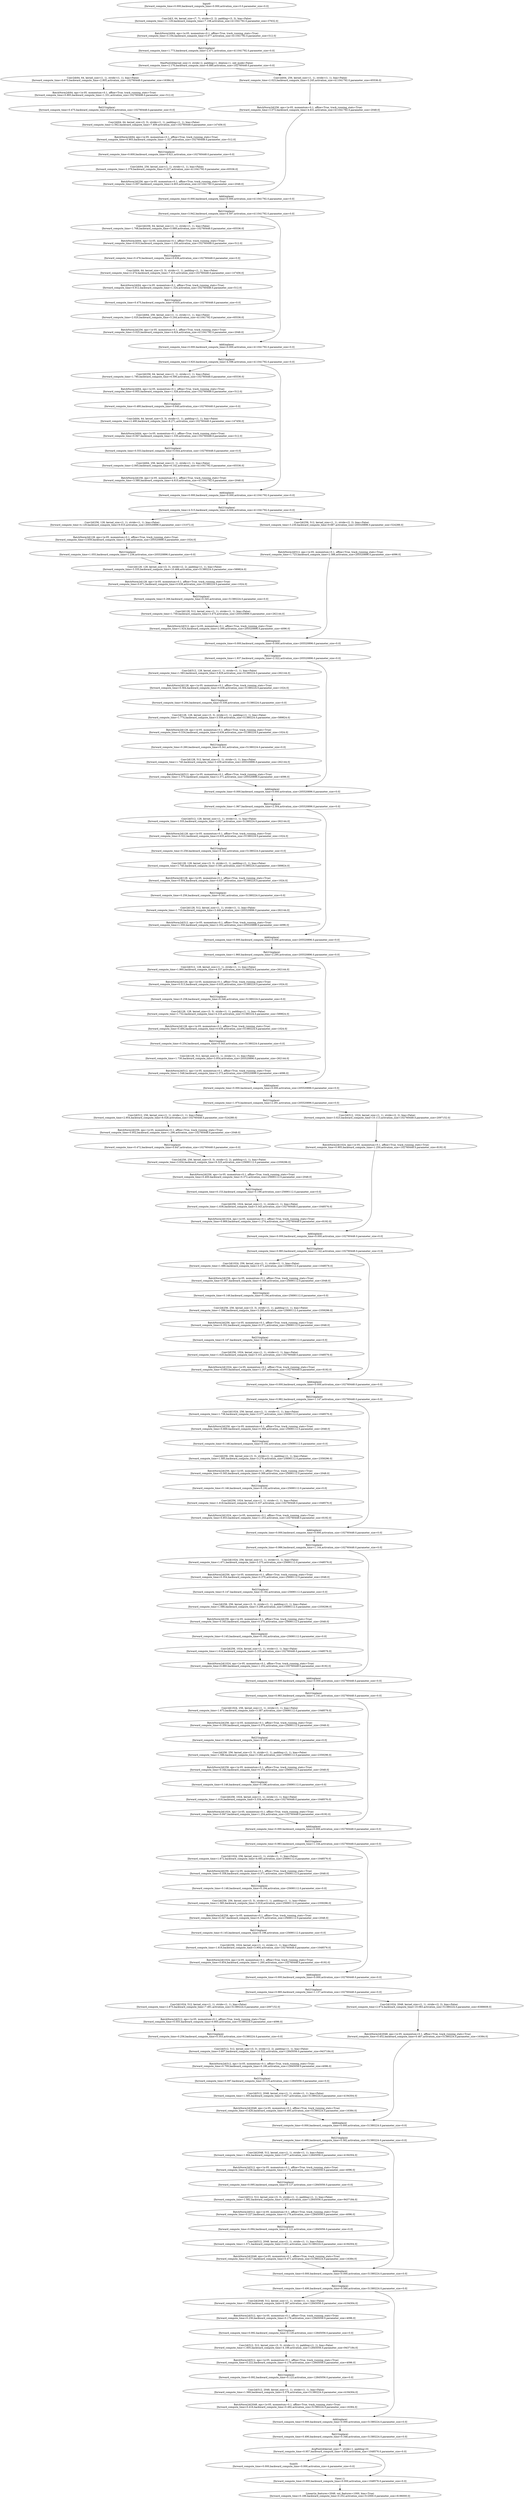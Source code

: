 digraph {
	node1 [label="Input0\n[forward_compute_time=0.000,backward_compute_time=0.000,activation_size=0.0,parameter_size=0.0]"]
	node2 [label="Conv2d(3, 64, kernel_size=(7, 7), stride=(2, 2), padding=(3, 3), bias=False)\n[forward_compute_time=11.129,backward_compute_time=7.108,activation_size=411041792.0,parameter_size=37632.0]"]
	node3 [label="BatchNorm2d(64, eps=1e-05, momentum=0.1, affine=True, track_running_stats=True)\n[forward_compute_time=3.104,backward_compute_time=5.077,activation_size=411041792.0,parameter_size=512.0]"]
	node4 [label="ReLU(inplace)\n[forward_compute_time=1.773,backward_compute_time=2.471,activation_size=411041792.0,parameter_size=0.0]"]
	node5 [label="MaxPool2d(kernel_size=3, stride=2, padding=1, dilation=1, ceil_mode=False)\n[forward_compute_time=2.170,backward_compute_time=6.880,activation_size=102760448.0,parameter_size=0.0]"]
	node6 [label="Conv2d(64, 64, kernel_size=(1, 1), stride=(1, 1), bias=False)\n[forward_compute_time=0.670,backward_compute_time=2.805,activation_size=102760448.0,parameter_size=16384.0]"]
	node7 [label="BatchNorm2d(64, eps=1e-05, momentum=0.1, affine=True, track_running_stats=True)\n[forward_compute_time=0.893,backward_compute_time=1.331,activation_size=102760448.0,parameter_size=512.0]"]
	node8 [label="ReLU(inplace)\n[forward_compute_time=0.475,backward_compute_time=0.619,activation_size=102760448.0,parameter_size=0.0]"]
	node9 [label="Conv2d(64, 64, kernel_size=(3, 3), stride=(1, 1), padding=(1, 1), bias=False)\n[forward_compute_time=2.562,backward_compute_time=7.409,activation_size=102760448.0,parameter_size=147456.0]"]
	node10 [label="BatchNorm2d(64, eps=1e-05, momentum=0.1, affine=True, track_running_stats=True)\n[forward_compute_time=0.903,backward_compute_time=1.327,activation_size=102760448.0,parameter_size=512.0]"]
	node11 [label="ReLU(inplace)\n[forward_compute_time=0.600,backward_compute_time=0.621,activation_size=102760448.0,parameter_size=0.0]"]
	node12 [label="Conv2d(64, 256, kernel_size=(1, 1), stride=(1, 1), bias=False)\n[forward_compute_time=2.379,backward_compute_time=5.227,activation_size=411041792.0,parameter_size=65536.0]"]
	node13 [label="BatchNorm2d(256, eps=1e-05, momentum=0.1, affine=True, track_running_stats=True)\n[forward_compute_time=3.007,backward_compute_time=4.603,activation_size=411041792.0,parameter_size=2048.0]"]
	node14 [label="Conv2d(64, 256, kernel_size=(1, 1), stride=(1, 1), bias=False)\n[forward_compute_time=2.023,backward_compute_time=5.245,activation_size=411041792.0,parameter_size=65536.0]"]
	node15 [label="BatchNorm2d(256, eps=1e-05, momentum=0.1, affine=True, track_running_stats=True)\n[forward_compute_time=3.073,backward_compute_time=4.631,activation_size=411041792.0,parameter_size=2048.0]"]
	node16 [label="Add(inplace)\n[forward_compute_time=0.000,backward_compute_time=0.000,activation_size=411041792.0,parameter_size=0.0]"]
	node17 [label="ReLU(inplace)\n[forward_compute_time=3.942,backward_compute_time=4.597,activation_size=411041792.0,parameter_size=0.0]"]
	node18 [label="Conv2d(256, 64, kernel_size=(1, 1), stride=(1, 1), bias=False)\n[forward_compute_time=1.768,backward_compute_time=5.689,activation_size=102760448.0,parameter_size=65536.0]"]
	node19 [label="BatchNorm2d(64, eps=1e-05, momentum=0.1, affine=True, track_running_stats=True)\n[forward_compute_time=0.910,backward_compute_time=1.330,activation_size=102760448.0,parameter_size=512.0]"]
	node20 [label="ReLU(inplace)\n[forward_compute_time=0.476,backward_compute_time=0.636,activation_size=102760448.0,parameter_size=0.0]"]
	node21 [label="Conv2d(64, 64, kernel_size=(3, 3), stride=(1, 1), padding=(1, 1), bias=False)\n[forward_compute_time=2.474,backward_compute_time=7.415,activation_size=102760448.0,parameter_size=147456.0]"]
	node22 [label="BatchNorm2d(64, eps=1e-05, momentum=0.1, affine=True, track_running_stats=True)\n[forward_compute_time=0.912,backward_compute_time=1.324,activation_size=102760448.0,parameter_size=512.0]"]
	node23 [label="ReLU(inplace)\n[forward_compute_time=0.475,backward_compute_time=0.635,activation_size=102760448.0,parameter_size=0.0]"]
	node24 [label="Conv2d(64, 256, kernel_size=(1, 1), stride=(1, 1), bias=False)\n[forward_compute_time=2.020,backward_compute_time=5.244,activation_size=411041792.0,parameter_size=65536.0]"]
	node25 [label="BatchNorm2d(256, eps=1e-05, momentum=0.1, affine=True, track_running_stats=True)\n[forward_compute_time=3.025,backward_compute_time=4.624,activation_size=411041792.0,parameter_size=2048.0]"]
	node26 [label="Add(inplace)\n[forward_compute_time=0.000,backward_compute_time=0.000,activation_size=411041792.0,parameter_size=0.0]"]
	node27 [label="ReLU(inplace)\n[forward_compute_time=3.920,backward_compute_time=4.598,activation_size=411041792.0,parameter_size=0.0]"]
	node28 [label="Conv2d(256, 64, kernel_size=(1, 1), stride=(1, 1), bias=False)\n[forward_compute_time=1.780,backward_compute_time=6.590,activation_size=102760448.0,parameter_size=65536.0]"]
	node29 [label="BatchNorm2d(64, eps=1e-05, momentum=0.1, affine=True, track_running_stats=True)\n[forward_compute_time=0.955,backward_compute_time=1.328,activation_size=102760448.0,parameter_size=512.0]"]
	node30 [label="ReLU(inplace)\n[forward_compute_time=0.480,backward_compute_time=0.640,activation_size=102760448.0,parameter_size=0.0]"]
	node31 [label="Conv2d(64, 64, kernel_size=(3, 3), stride=(1, 1), padding=(1, 1), bias=False)\n[forward_compute_time=2.490,backward_compute_time=8.271,activation_size=102760448.0,parameter_size=147456.0]"]
	node32 [label="BatchNorm2d(64, eps=1e-05, momentum=0.1, affine=True, track_running_stats=True)\n[forward_compute_time=0.947,backward_compute_time=1.330,activation_size=102760448.0,parameter_size=512.0]"]
	node33 [label="ReLU(inplace)\n[forward_compute_time=0.553,backward_compute_time=0.644,activation_size=102760448.0,parameter_size=0.0]"]
	node34 [label="Conv2d(64, 256, kernel_size=(1, 1), stride=(1, 1), bias=False)\n[forward_compute_time=2.065,backward_compute_time=6.142,activation_size=411041792.0,parameter_size=65536.0]"]
	node35 [label="BatchNorm2d(256, eps=1e-05, momentum=0.1, affine=True, track_running_stats=True)\n[forward_compute_time=3.580,backward_compute_time=4.610,activation_size=411041792.0,parameter_size=2048.0]"]
	node36 [label="Add(inplace)\n[forward_compute_time=0.000,backward_compute_time=0.000,activation_size=411041792.0,parameter_size=0.0]"]
	node37 [label="ReLU(inplace)\n[forward_compute_time=4.515,backward_compute_time=4.606,activation_size=411041792.0,parameter_size=0.0]"]
	node38 [label="Conv2d(256, 128, kernel_size=(1, 1), stride=(1, 1), bias=False)\n[forward_compute_time=4.129,backward_compute_time=9.010,activation_size=205520896.0,parameter_size=131072.0]"]
	node39 [label="BatchNorm2d(128, eps=1e-05, momentum=0.1, affine=True, track_running_stats=True)\n[forward_compute_time=3.659,backward_compute_time=2.346,activation_size=205520896.0,parameter_size=1024.0]"]
	node40 [label="ReLU(inplace)\n[forward_compute_time=1.055,backward_compute_time=1.236,activation_size=205520896.0,parameter_size=0.0]"]
	node41 [label="Conv2d(128, 128, kernel_size=(3, 3), stride=(2, 2), padding=(1, 1), bias=False)\n[forward_compute_time=3.335,backward_compute_time=10.468,activation_size=51380224.0,parameter_size=589824.0]"]
	node42 [label="BatchNorm2d(128, eps=1e-05, momentum=0.1, affine=True, track_running_stats=True)\n[forward_compute_time=0.671,backward_compute_time=0.638,activation_size=51380224.0,parameter_size=1024.0]"]
	node43 [label="ReLU(inplace)\n[forward_compute_time=0.266,backward_compute_time=0.345,activation_size=51380224.0,parameter_size=0.0]"]
	node44 [label="Conv2d(128, 512, kernel_size=(1, 1), stride=(1, 1), bias=False)\n[forward_compute_time=1.759,backward_compute_time=3.475,activation_size=205520896.0,parameter_size=262144.0]"]
	node45 [label="BatchNorm2d(512, eps=1e-05, momentum=0.1, affine=True, track_running_stats=True)\n[forward_compute_time=1.624,backward_compute_time=2.390,activation_size=205520896.0,parameter_size=4096.0]"]
	node46 [label="Conv2d(256, 512, kernel_size=(1, 1), stride=(2, 2), bias=False)\n[forward_compute_time=3.230,backward_compute_time=9.687,activation_size=205520896.0,parameter_size=524288.0]"]
	node47 [label="BatchNorm2d(512, eps=1e-05, momentum=0.1, affine=True, track_running_stats=True)\n[forward_compute_time=1.723,backward_compute_time=2.388,activation_size=205520896.0,parameter_size=4096.0]"]
	node48 [label="Add(inplace)\n[forward_compute_time=0.000,backward_compute_time=0.000,activation_size=205520896.0,parameter_size=0.0]"]
	node49 [label="ReLU(inplace)\n[forward_compute_time=1.937,backward_compute_time=2.322,activation_size=205520896.0,parameter_size=0.0]"]
	node50 [label="Conv2d(512, 128, kernel_size=(1, 1), stride=(1, 1), bias=False)\n[forward_compute_time=1.583,backward_compute_time=3.829,activation_size=51380224.0,parameter_size=262144.0]"]
	node51 [label="BatchNorm2d(128, eps=1e-05, momentum=0.1, affine=True, track_running_stats=True)\n[forward_compute_time=0.564,backward_compute_time=0.636,activation_size=51380224.0,parameter_size=1024.0]"]
	node52 [label="ReLU(inplace)\n[forward_compute_time=0.264,backward_compute_time=0.339,activation_size=51380224.0,parameter_size=0.0]"]
	node53 [label="Conv2d(128, 128, kernel_size=(3, 3), stride=(1, 1), padding=(1, 1), bias=False)\n[forward_compute_time=1.774,backward_compute_time=3.559,activation_size=51380224.0,parameter_size=589824.0]"]
	node54 [label="BatchNorm2d(128, eps=1e-05, momentum=0.1, affine=True, track_running_stats=True)\n[forward_compute_time=0.534,backward_compute_time=0.636,activation_size=51380224.0,parameter_size=1024.0]"]
	node55 [label="ReLU(inplace)\n[forward_compute_time=0.260,backward_compute_time=0.341,activation_size=51380224.0,parameter_size=0.0]"]
	node56 [label="Conv2d(128, 512, kernel_size=(1, 1), stride=(1, 1), bias=False)\n[forward_compute_time=1.740,backward_compute_time=3.439,activation_size=205520896.0,parameter_size=262144.0]"]
	node57 [label="BatchNorm2d(512, eps=1e-05, momentum=0.1, affine=True, track_running_stats=True)\n[forward_compute_time=1.570,backward_compute_time=2.371,activation_size=205520896.0,parameter_size=4096.0]"]
	node58 [label="Add(inplace)\n[forward_compute_time=0.000,backward_compute_time=0.000,activation_size=205520896.0,parameter_size=0.0]"]
	node59 [label="ReLU(inplace)\n[forward_compute_time=1.967,backward_compute_time=2.304,activation_size=205520896.0,parameter_size=0.0]"]
	node60 [label="Conv2d(512, 128, kernel_size=(1, 1), stride=(1, 1), bias=False)\n[forward_compute_time=1.555,backward_compute_time=3.827,activation_size=51380224.0,parameter_size=262144.0]"]
	node61 [label="BatchNorm2d(128, eps=1e-05, momentum=0.1, affine=True, track_running_stats=True)\n[forward_compute_time=0.522,backward_compute_time=0.635,activation_size=51380224.0,parameter_size=1024.0]"]
	node62 [label="ReLU(inplace)\n[forward_compute_time=0.258,backward_compute_time=0.342,activation_size=51380224.0,parameter_size=0.0]"]
	node63 [label="Conv2d(128, 128, kernel_size=(3, 3), stride=(1, 1), padding=(1, 1), bias=False)\n[forward_compute_time=1.740,backward_compute_time=3.591,activation_size=51380224.0,parameter_size=589824.0]"]
	node64 [label="BatchNorm2d(128, eps=1e-05, momentum=0.1, affine=True, track_running_stats=True)\n[forward_compute_time=0.504,backward_compute_time=0.637,activation_size=51380224.0,parameter_size=1024.0]"]
	node65 [label="ReLU(inplace)\n[forward_compute_time=0.256,backward_compute_time=0.341,activation_size=51380224.0,parameter_size=0.0]"]
	node66 [label="Conv2d(128, 512, kernel_size=(1, 1), stride=(1, 1), bias=False)\n[forward_compute_time=1.735,backward_compute_time=3.440,activation_size=205520896.0,parameter_size=262144.0]"]
	node67 [label="BatchNorm2d(512, eps=1e-05, momentum=0.1, affine=True, track_running_stats=True)\n[forward_compute_time=1.550,backward_compute_time=2.352,activation_size=205520896.0,parameter_size=4096.0]"]
	node68 [label="Add(inplace)\n[forward_compute_time=0.000,backward_compute_time=0.000,activation_size=205520896.0,parameter_size=0.0]"]
	node69 [label="ReLU(inplace)\n[forward_compute_time=1.960,backward_compute_time=2.295,activation_size=205520896.0,parameter_size=0.0]"]
	node70 [label="Conv2d(512, 128, kernel_size=(1, 1), stride=(1, 1), bias=False)\n[forward_compute_time=1.860,backward_compute_time=4.337,activation_size=51380224.0,parameter_size=262144.0]"]
	node71 [label="BatchNorm2d(128, eps=1e-05, momentum=0.1, affine=True, track_running_stats=True)\n[forward_compute_time=0.513,backward_compute_time=0.635,activation_size=51380224.0,parameter_size=1024.0]"]
	node72 [label="ReLU(inplace)\n[forward_compute_time=0.258,backward_compute_time=0.346,activation_size=51380224.0,parameter_size=0.0]"]
	node73 [label="Conv2d(128, 128, kernel_size=(3, 3), stride=(1, 1), padding=(1, 1), bias=False)\n[forward_compute_time=1.732,backward_compute_time=4.210,activation_size=51380224.0,parameter_size=589824.0]"]
	node74 [label="BatchNorm2d(128, eps=1e-05, momentum=0.1, affine=True, track_running_stats=True)\n[forward_compute_time=0.494,backward_compute_time=0.639,activation_size=51380224.0,parameter_size=1024.0]"]
	node75 [label="ReLU(inplace)\n[forward_compute_time=0.254,backward_compute_time=0.343,activation_size=51380224.0,parameter_size=0.0]"]
	node76 [label="Conv2d(128, 512, kernel_size=(1, 1), stride=(1, 1), bias=False)\n[forward_compute_time=1.730,backward_compute_time=3.954,activation_size=205520896.0,parameter_size=262144.0]"]
	node77 [label="BatchNorm2d(512, eps=1e-05, momentum=0.1, affine=True, track_running_stats=True)\n[forward_compute_time=1.548,backward_compute_time=2.373,activation_size=205520896.0,parameter_size=4096.0]"]
	node78 [label="Add(inplace)\n[forward_compute_time=0.000,backward_compute_time=0.000,activation_size=205520896.0,parameter_size=0.0]"]
	node79 [label="ReLU(inplace)\n[forward_compute_time=1.970,backward_compute_time=2.291,activation_size=205520896.0,parameter_size=0.0]"]
	node80 [label="Conv2d(512, 256, kernel_size=(1, 1), stride=(1, 1), bias=False)\n[forward_compute_time=2.954,backward_compute_time=8.028,activation_size=102760448.0,parameter_size=524288.0]"]
	node81 [label="BatchNorm2d(256, eps=1e-05, momentum=0.1, affine=True, track_running_stats=True)\n[forward_compute_time=0.952,backward_compute_time=1.296,activation_size=102760448.0,parameter_size=2048.0]"]
	node82 [label="ReLU(inplace)\n[forward_compute_time=0.472,backward_compute_time=0.647,activation_size=102760448.0,parameter_size=0.0]"]
	node83 [label="Conv2d(256, 256, kernel_size=(3, 3), stride=(2, 2), padding=(1, 1), bias=False)\n[forward_compute_time=3.634,backward_compute_time=9.325,activation_size=25690112.0,parameter_size=2359296.0]"]
	node84 [label="BatchNorm2d(256, eps=1e-05, momentum=0.1, affine=True, track_running_stats=True)\n[forward_compute_time=0.400,backward_compute_time=0.372,activation_size=25690112.0,parameter_size=2048.0]"]
	node85 [label="ReLU(inplace)\n[forward_compute_time=0.153,backward_compute_time=0.199,activation_size=25690112.0,parameter_size=0.0]"]
	node86 [label="Conv2d(256, 1024, kernel_size=(1, 1), stride=(1, 1), bias=False)\n[forward_compute_time=1.636,backward_compute_time=3.343,activation_size=102760448.0,parameter_size=1048576.0]"]
	node87 [label="BatchNorm2d(1024, eps=1e-05, momentum=0.1, affine=True, track_running_stats=True)\n[forward_compute_time=0.869,backward_compute_time=1.274,activation_size=102760448.0,parameter_size=8192.0]"]
	node88 [label="Conv2d(512, 1024, kernel_size=(1, 1), stride=(2, 2), bias=False)\n[forward_compute_time=3.023,backward_compute_time=10.113,activation_size=102760448.0,parameter_size=2097152.0]"]
	node89 [label="BatchNorm2d(1024, eps=1e-05, momentum=0.1, affine=True, track_running_stats=True)\n[forward_compute_time=0.905,backward_compute_time=1.250,activation_size=102760448.0,parameter_size=8192.0]"]
	node90 [label="Add(inplace)\n[forward_compute_time=0.000,backward_compute_time=0.000,activation_size=102760448.0,parameter_size=0.0]"]
	node91 [label="ReLU(inplace)\n[forward_compute_time=0.983,backward_compute_time=1.142,activation_size=102760448.0,parameter_size=0.0]"]
	node92 [label="Conv2d(1024, 256, kernel_size=(1, 1), stride=(1, 1), bias=False)\n[forward_compute_time=1.686,backward_compute_time=3.571,activation_size=25690112.0,parameter_size=1048576.0]"]
	node93 [label="BatchNorm2d(256, eps=1e-05, momentum=0.1, affine=True, track_running_stats=True)\n[forward_compute_time=0.367,backward_compute_time=0.368,activation_size=25690112.0,parameter_size=2048.0]"]
	node94 [label="ReLU(inplace)\n[forward_compute_time=0.149,backward_compute_time=0.194,activation_size=25690112.0,parameter_size=0.0]"]
	node95 [label="Conv2d(256, 256, kernel_size=(3, 3), stride=(1, 1), padding=(1, 1), bias=False)\n[forward_compute_time=1.596,backward_compute_time=3.280,activation_size=25690112.0,parameter_size=2359296.0]"]
	node96 [label="BatchNorm2d(256, eps=1e-05, momentum=0.1, affine=True, track_running_stats=True)\n[forward_compute_time=0.352,backward_compute_time=0.371,activation_size=25690112.0,parameter_size=2048.0]"]
	node97 [label="ReLU(inplace)\n[forward_compute_time=0.147,backward_compute_time=0.194,activation_size=25690112.0,parameter_size=0.0]"]
	node98 [label="Conv2d(256, 1024, kernel_size=(1, 1), stride=(1, 1), bias=False)\n[forward_compute_time=1.620,backward_compute_time=3.331,activation_size=102760448.0,parameter_size=1048576.0]"]
	node99 [label="BatchNorm2d(1024, eps=1e-05, momentum=0.1, affine=True, track_running_stats=True)\n[forward_compute_time=0.855,backward_compute_time=1.257,activation_size=102760448.0,parameter_size=8192.0]"]
	node100 [label="Add(inplace)\n[forward_compute_time=0.000,backward_compute_time=0.000,activation_size=102760448.0,parameter_size=0.0]"]
	node101 [label="ReLU(inplace)\n[forward_compute_time=0.982,backward_compute_time=1.147,activation_size=102760448.0,parameter_size=0.0]"]
	node102 [label="Conv2d(1024, 256, kernel_size=(1, 1), stride=(1, 1), bias=False)\n[forward_compute_time=1.738,backward_compute_time=3.577,activation_size=25690112.0,parameter_size=1048576.0]"]
	node103 [label="BatchNorm2d(256, eps=1e-05, momentum=0.1, affine=True, track_running_stats=True)\n[forward_compute_time=0.669,backward_compute_time=0.369,activation_size=25690112.0,parameter_size=2048.0]"]
	node104 [label="ReLU(inplace)\n[forward_compute_time=0.148,backward_compute_time=0.192,activation_size=25690112.0,parameter_size=0.0]"]
	node105 [label="Conv2d(256, 256, kernel_size=(3, 3), stride=(1, 1), padding=(1, 1), bias=False)\n[forward_compute_time=1.585,backward_compute_time=3.278,activation_size=25690112.0,parameter_size=2359296.0]"]
	node106 [label="BatchNorm2d(256, eps=1e-05, momentum=0.1, affine=True, track_running_stats=True)\n[forward_compute_time=0.345,backward_compute_time=0.369,activation_size=25690112.0,parameter_size=2048.0]"]
	node107 [label="ReLU(inplace)\n[forward_compute_time=0.146,backward_compute_time=0.192,activation_size=25690112.0,parameter_size=0.0]"]
	node108 [label="Conv2d(256, 1024, kernel_size=(1, 1), stride=(1, 1), bias=False)\n[forward_compute_time=1.618,backward_compute_time=3.337,activation_size=102760448.0,parameter_size=1048576.0]"]
	node109 [label="BatchNorm2d(1024, eps=1e-05, momentum=0.1, affine=True, track_running_stats=True)\n[forward_compute_time=0.853,backward_compute_time=1.253,activation_size=102760448.0,parameter_size=8192.0]"]
	node110 [label="Add(inplace)\n[forward_compute_time=0.000,backward_compute_time=0.000,activation_size=102760448.0,parameter_size=0.0]"]
	node111 [label="ReLU(inplace)\n[forward_compute_time=0.986,backward_compute_time=1.144,activation_size=102760448.0,parameter_size=0.0]"]
	node112 [label="Conv2d(1024, 256, kernel_size=(1, 1), stride=(1, 1), bias=False)\n[forward_compute_time=1.671,backward_compute_time=3.575,activation_size=25690112.0,parameter_size=1048576.0]"]
	node113 [label="BatchNorm2d(256, eps=1e-05, momentum=0.1, affine=True, track_running_stats=True)\n[forward_compute_time=0.354,backward_compute_time=0.370,activation_size=25690112.0,parameter_size=2048.0]"]
	node114 [label="ReLU(inplace)\n[forward_compute_time=0.147,backward_compute_time=0.192,activation_size=25690112.0,parameter_size=0.0]"]
	node115 [label="Conv2d(256, 256, kernel_size=(3, 3), stride=(1, 1), padding=(1, 1), bias=False)\n[forward_compute_time=1.586,backward_compute_time=3.286,activation_size=25690112.0,parameter_size=2359296.0]"]
	node116 [label="BatchNorm2d(256, eps=1e-05, momentum=0.1, affine=True, track_running_stats=True)\n[forward_compute_time=0.343,backward_compute_time=0.370,activation_size=25690112.0,parameter_size=2048.0]"]
	node117 [label="ReLU(inplace)\n[forward_compute_time=0.145,backward_compute_time=0.192,activation_size=25690112.0,parameter_size=0.0]"]
	node118 [label="Conv2d(256, 1024, kernel_size=(1, 1), stride=(1, 1), bias=False)\n[forward_compute_time=1.616,backward_compute_time=3.335,activation_size=102760448.0,parameter_size=1048576.0]"]
	node119 [label="BatchNorm2d(1024, eps=1e-05, momentum=0.1, affine=True, track_running_stats=True)\n[forward_compute_time=0.880,backward_compute_time=1.252,activation_size=102760448.0,parameter_size=8192.0]"]
	node120 [label="Add(inplace)\n[forward_compute_time=0.000,backward_compute_time=0.000,activation_size=102760448.0,parameter_size=0.0]"]
	node121 [label="ReLU(inplace)\n[forward_compute_time=0.983,backward_compute_time=1.141,activation_size=102760448.0,parameter_size=0.0]"]
	node122 [label="Conv2d(1024, 256, kernel_size=(1, 1), stride=(1, 1), bias=False)\n[forward_compute_time=1.673,backward_compute_time=3.587,activation_size=25690112.0,parameter_size=1048576.0]"]
	node123 [label="BatchNorm2d(256, eps=1e-05, momentum=0.1, affine=True, track_running_stats=True)\n[forward_compute_time=0.359,backward_compute_time=0.370,activation_size=25690112.0,parameter_size=2048.0]"]
	node124 [label="ReLU(inplace)\n[forward_compute_time=0.149,backward_compute_time=0.195,activation_size=25690112.0,parameter_size=0.0]"]
	node125 [label="Conv2d(256, 256, kernel_size=(3, 3), stride=(1, 1), padding=(1, 1), bias=False)\n[forward_compute_time=1.586,backward_compute_time=3.282,activation_size=25690112.0,parameter_size=2359296.0]"]
	node126 [label="BatchNorm2d(256, eps=1e-05, momentum=0.1, affine=True, track_running_stats=True)\n[forward_compute_time=0.344,backward_compute_time=0.370,activation_size=25690112.0,parameter_size=2048.0]"]
	node127 [label="ReLU(inplace)\n[forward_compute_time=0.146,backward_compute_time=0.196,activation_size=25690112.0,parameter_size=0.0]"]
	node128 [label="Conv2d(256, 1024, kernel_size=(1, 1), stride=(1, 1), bias=False)\n[forward_compute_time=1.616,backward_compute_time=3.334,activation_size=102760448.0,parameter_size=1048576.0]"]
	node129 [label="BatchNorm2d(1024, eps=1e-05, momentum=0.1, affine=True, track_running_stats=True)\n[forward_compute_time=0.847,backward_compute_time=1.254,activation_size=102760448.0,parameter_size=8192.0]"]
	node130 [label="Add(inplace)\n[forward_compute_time=0.000,backward_compute_time=0.000,activation_size=102760448.0,parameter_size=0.0]"]
	node131 [label="ReLU(inplace)\n[forward_compute_time=0.983,backward_compute_time=1.144,activation_size=102760448.0,parameter_size=0.0]"]
	node132 [label="Conv2d(1024, 256, kernel_size=(1, 1), stride=(1, 1), bias=False)\n[forward_compute_time=1.672,backward_compute_time=4.085,activation_size=25690112.0,parameter_size=1048576.0]"]
	node133 [label="BatchNorm2d(256, eps=1e-05, momentum=0.1, affine=True, track_running_stats=True)\n[forward_compute_time=0.358,backward_compute_time=0.371,activation_size=25690112.0,parameter_size=2048.0]"]
	node134 [label="ReLU(inplace)\n[forward_compute_time=0.148,backward_compute_time=0.194,activation_size=25690112.0,parameter_size=0.0]"]
	node135 [label="Conv2d(256, 256, kernel_size=(3, 3), stride=(1, 1), padding=(1, 1), bias=False)\n[forward_compute_time=1.585,backward_compute_time=3.918,activation_size=25690112.0,parameter_size=2359296.0]"]
	node136 [label="BatchNorm2d(256, eps=1e-05, momentum=0.1, affine=True, track_running_stats=True)\n[forward_compute_time=0.347,backward_compute_time=0.375,activation_size=25690112.0,parameter_size=2048.0]"]
	node137 [label="ReLU(inplace)\n[forward_compute_time=0.145,backward_compute_time=0.198,activation_size=25690112.0,parameter_size=0.0]"]
	node138 [label="Conv2d(256, 1024, kernel_size=(1, 1), stride=(1, 1), bias=False)\n[forward_compute_time=1.616,backward_compute_time=3.904,activation_size=102760448.0,parameter_size=1048576.0]"]
	node139 [label="BatchNorm2d(1024, eps=1e-05, momentum=0.1, affine=True, track_running_stats=True)\n[forward_compute_time=0.854,backward_compute_time=1.260,activation_size=102760448.0,parameter_size=8192.0]"]
	node140 [label="Add(inplace)\n[forward_compute_time=0.000,backward_compute_time=0.000,activation_size=102760448.0,parameter_size=0.0]"]
	node141 [label="ReLU(inplace)\n[forward_compute_time=0.985,backward_compute_time=1.137,activation_size=102760448.0,parameter_size=0.0]"]
	node142 [label="Conv2d(1024, 512, kernel_size=(1, 1), stride=(1, 1), bias=False)\n[forward_compute_time=2.875,backward_compute_time=7.491,activation_size=51380224.0,parameter_size=2097152.0]"]
	node143 [label="BatchNorm2d(512, eps=1e-05, momentum=0.1, affine=True, track_running_stats=True)\n[forward_compute_time=0.555,backward_compute_time=0.665,activation_size=51380224.0,parameter_size=4096.0]"]
	node144 [label="ReLU(inplace)\n[forward_compute_time=0.256,backward_compute_time=0.353,activation_size=51380224.0,parameter_size=0.0]"]
	node145 [label="Conv2d(512, 512, kernel_size=(3, 3), stride=(2, 2), padding=(1, 1), bias=False)\n[forward_compute_time=3.607,backward_compute_time=10.522,activation_size=12845056.0,parameter_size=9437184.0]"]
	node146 [label="BatchNorm2d(512, eps=1e-05, momentum=0.1, affine=True, track_running_stats=True)\n[forward_compute_time=0.709,backward_compute_time=0.180,activation_size=12845056.0,parameter_size=4096.0]"]
	node147 [label="ReLU(inplace)\n[forward_compute_time=0.097,backward_compute_time=0.125,activation_size=12845056.0,parameter_size=0.0]"]
	node148 [label="Conv2d(512, 2048, kernel_size=(1, 1), stride=(1, 1), bias=False)\n[forward_compute_time=1.585,backward_compute_time=3.627,activation_size=51380224.0,parameter_size=4194304.0]"]
	node149 [label="BatchNorm2d(2048, eps=1e-05, momentum=0.1, affine=True, track_running_stats=True)\n[forward_compute_time=0.428,backward_compute_time=0.493,activation_size=51380224.0,parameter_size=16384.0]"]
	node150 [label="Conv2d(1024, 2048, kernel_size=(1, 1), stride=(2, 2), bias=False)\n[forward_compute_time=2.974,backward_compute_time=10.083,activation_size=51380224.0,parameter_size=8388608.0]"]
	node151 [label="BatchNorm2d(2048, eps=1e-05, momentum=0.1, affine=True, track_running_stats=True)\n[forward_compute_time=0.452,backward_compute_time=0.467,activation_size=51380224.0,parameter_size=16384.0]"]
	node152 [label="Add(inplace)\n[forward_compute_time=0.000,backward_compute_time=0.000,activation_size=51380224.0,parameter_size=0.0]"]
	node153 [label="ReLU(inplace)\n[forward_compute_time=0.488,backward_compute_time=0.582,activation_size=51380224.0,parameter_size=0.0]"]
	node154 [label="Conv2d(2048, 512, kernel_size=(1, 1), stride=(1, 1), bias=False)\n[forward_compute_time=1.664,backward_compute_time=3.677,activation_size=12845056.0,parameter_size=4194304.0]"]
	node155 [label="BatchNorm2d(512, eps=1e-05, momentum=0.1, affine=True, track_running_stats=True)\n[forward_compute_time=0.236,backward_compute_time=0.174,activation_size=12845056.0,parameter_size=4096.0]"]
	node156 [label="ReLU(inplace)\n[forward_compute_time=0.095,backward_compute_time=0.127,activation_size=12845056.0,parameter_size=0.0]"]
	node157 [label="Conv2d(512, 512, kernel_size=(3, 3), stride=(1, 1), padding=(1, 1), bias=False)\n[forward_compute_time=1.582,backward_compute_time=2.955,activation_size=12845056.0,parameter_size=9437184.0]"]
	node158 [label="BatchNorm2d(512, eps=1e-05, momentum=0.1, affine=True, track_running_stats=True)\n[forward_compute_time=0.227,backward_compute_time=0.179,activation_size=12845056.0,parameter_size=4096.0]"]
	node159 [label="ReLU(inplace)\n[forward_compute_time=0.094,backward_compute_time=0.121,activation_size=12845056.0,parameter_size=0.0]"]
	node160 [label="Conv2d(512, 2048, kernel_size=(1, 1), stride=(1, 1), bias=False)\n[forward_compute_time=1.571,backward_compute_time=3.631,activation_size=51380224.0,parameter_size=4194304.0]"]
	node161 [label="BatchNorm2d(2048, eps=1e-05, momentum=0.1, affine=True, track_running_stats=True)\n[forward_compute_time=0.417,backward_compute_time=0.471,activation_size=51380224.0,parameter_size=16384.0]"]
	node162 [label="Add(inplace)\n[forward_compute_time=0.000,backward_compute_time=0.000,activation_size=51380224.0,parameter_size=0.0]"]
	node163 [label="ReLU(inplace)\n[forward_compute_time=0.490,backward_compute_time=0.580,activation_size=51380224.0,parameter_size=0.0]"]
	node164 [label="Conv2d(2048, 512, kernel_size=(1, 1), stride=(1, 1), bias=False)\n[forward_compute_time=1.659,backward_compute_time=5.387,activation_size=12845056.0,parameter_size=4194304.0]"]
	node165 [label="BatchNorm2d(512, eps=1e-05, momentum=0.1, affine=True, track_running_stats=True)\n[forward_compute_time=0.230,backward_compute_time=0.176,activation_size=12845056.0,parameter_size=4096.0]"]
	node166 [label="ReLU(inplace)\n[forward_compute_time=0.092,backward_compute_time=0.129,activation_size=12845056.0,parameter_size=0.0]"]
	node167 [label="Conv2d(512, 512, kernel_size=(3, 3), stride=(1, 1), padding=(1, 1), bias=False)\n[forward_compute_time=1.605,backward_compute_time=4.189,activation_size=12845056.0,parameter_size=9437184.0]"]
	node168 [label="BatchNorm2d(512, eps=1e-05, momentum=0.1, affine=True, track_running_stats=True)\n[forward_compute_time=0.222,backward_compute_time=0.179,activation_size=12845056.0,parameter_size=4096.0]"]
	node169 [label="ReLU(inplace)\n[forward_compute_time=0.092,backward_compute_time=0.123,activation_size=12845056.0,parameter_size=0.0]"]
	node170 [label="Conv2d(512, 2048, kernel_size=(1, 1), stride=(1, 1), bias=False)\n[forward_compute_time=1.569,backward_compute_time=5.576,activation_size=51380224.0,parameter_size=4194304.0]"]
	node171 [label="BatchNorm2d(2048, eps=1e-05, momentum=0.1, affine=True, track_running_stats=True)\n[forward_compute_time=0.416,backward_compute_time=0.492,activation_size=51380224.0,parameter_size=16384.0]"]
	node172 [label="Add(inplace)\n[forward_compute_time=0.000,backward_compute_time=0.000,activation_size=51380224.0,parameter_size=0.0]"]
	node173 [label="ReLU(inplace)\n[forward_compute_time=0.490,backward_compute_time=0.348,activation_size=51380224.0,parameter_size=0.0]"]
	node174 [label="AvgPool2d(kernel_size=7, stride=1, padding=0)\n[forward_compute_time=0.957,backward_compute_time=0.854,activation_size=1048576.0,parameter_size=0.0]"]
	node175 [label="Size(0)\n[forward_compute_time=0.000,backward_compute_time=0.000,activation_size=4,parameter_size=0.0]"]
	node176 [label="View(-1)\n[forward_compute_time=0.000,backward_compute_time=0.000,activation_size=1048576.0,parameter_size=0.0]"]
	node177 [label="Linear(in_features=2048, out_features=1000, bias=True)\n[forward_compute_time=0.189,backward_compute_time=0.252,activation_size=512000.0,parameter_size=8196000.0]"]
	node1 -> node2
	node2 -> node3
	node3 -> node4
	node4 -> node5
	node5 -> node6
	node5 -> node14
	node6 -> node7
	node7 -> node8
	node8 -> node9
	node9 -> node10
	node10 -> node11
	node11 -> node12
	node12 -> node13
	node13 -> node16
	node14 -> node15
	node15 -> node16
	node16 -> node17
	node17 -> node18
	node17 -> node26
	node18 -> node19
	node19 -> node20
	node20 -> node21
	node21 -> node22
	node22 -> node23
	node23 -> node24
	node24 -> node25
	node25 -> node26
	node26 -> node27
	node27 -> node28
	node27 -> node36
	node28 -> node29
	node29 -> node30
	node30 -> node31
	node31 -> node32
	node32 -> node33
	node33 -> node34
	node34 -> node35
	node35 -> node36
	node36 -> node37
	node37 -> node38
	node37 -> node46
	node38 -> node39
	node39 -> node40
	node40 -> node41
	node41 -> node42
	node42 -> node43
	node43 -> node44
	node44 -> node45
	node45 -> node48
	node46 -> node47
	node47 -> node48
	node48 -> node49
	node49 -> node50
	node49 -> node58
	node50 -> node51
	node51 -> node52
	node52 -> node53
	node53 -> node54
	node54 -> node55
	node55 -> node56
	node56 -> node57
	node57 -> node58
	node58 -> node59
	node59 -> node60
	node59 -> node68
	node60 -> node61
	node61 -> node62
	node62 -> node63
	node63 -> node64
	node64 -> node65
	node65 -> node66
	node66 -> node67
	node67 -> node68
	node68 -> node69
	node69 -> node70
	node69 -> node78
	node70 -> node71
	node71 -> node72
	node72 -> node73
	node73 -> node74
	node74 -> node75
	node75 -> node76
	node76 -> node77
	node77 -> node78
	node78 -> node79
	node79 -> node80
	node79 -> node88
	node80 -> node81
	node81 -> node82
	node82 -> node83
	node83 -> node84
	node84 -> node85
	node85 -> node86
	node86 -> node87
	node87 -> node90
	node88 -> node89
	node89 -> node90
	node90 -> node91
	node91 -> node92
	node91 -> node100
	node92 -> node93
	node93 -> node94
	node94 -> node95
	node95 -> node96
	node96 -> node97
	node97 -> node98
	node98 -> node99
	node99 -> node100
	node100 -> node101
	node101 -> node102
	node101 -> node110
	node102 -> node103
	node103 -> node104
	node104 -> node105
	node105 -> node106
	node106 -> node107
	node107 -> node108
	node108 -> node109
	node109 -> node110
	node110 -> node111
	node111 -> node112
	node111 -> node120
	node112 -> node113
	node113 -> node114
	node114 -> node115
	node115 -> node116
	node116 -> node117
	node117 -> node118
	node118 -> node119
	node119 -> node120
	node120 -> node121
	node121 -> node122
	node121 -> node130
	node122 -> node123
	node123 -> node124
	node124 -> node125
	node125 -> node126
	node126 -> node127
	node127 -> node128
	node128 -> node129
	node129 -> node130
	node130 -> node131
	node131 -> node132
	node131 -> node140
	node132 -> node133
	node133 -> node134
	node134 -> node135
	node135 -> node136
	node136 -> node137
	node137 -> node138
	node138 -> node139
	node139 -> node140
	node140 -> node141
	node141 -> node142
	node141 -> node150
	node142 -> node143
	node143 -> node144
	node144 -> node145
	node145 -> node146
	node146 -> node147
	node147 -> node148
	node148 -> node149
	node149 -> node152
	node150 -> node151
	node151 -> node152
	node152 -> node153
	node153 -> node154
	node153 -> node162
	node154 -> node155
	node155 -> node156
	node156 -> node157
	node157 -> node158
	node158 -> node159
	node159 -> node160
	node160 -> node161
	node161 -> node162
	node162 -> node163
	node163 -> node164
	node163 -> node172
	node164 -> node165
	node165 -> node166
	node166 -> node167
	node167 -> node168
	node168 -> node169
	node169 -> node170
	node170 -> node171
	node171 -> node172
	node172 -> node173
	node173 -> node174
	node174 -> node175
	node174 -> node176
	node175 -> node176
	node176 -> node177
}
